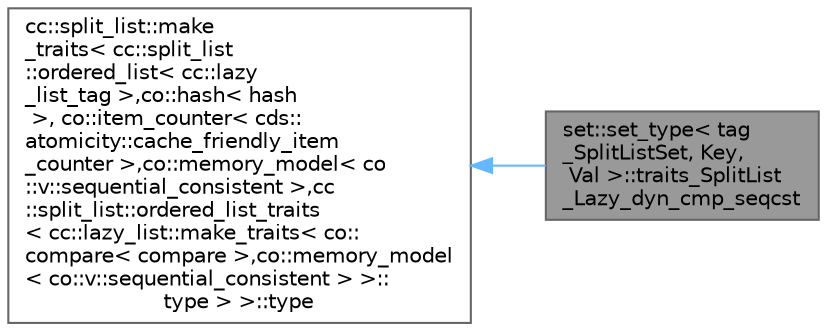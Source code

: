 digraph "set::set_type&lt; tag_SplitListSet, Key, Val &gt;::traits_SplitList_Lazy_dyn_cmp_seqcst"
{
 // LATEX_PDF_SIZE
  bgcolor="transparent";
  edge [fontname=Helvetica,fontsize=10,labelfontname=Helvetica,labelfontsize=10];
  node [fontname=Helvetica,fontsize=10,shape=box,height=0.2,width=0.4];
  rankdir="LR";
  Node1 [id="Node000001",label="set::set_type\< tag\l_SplitListSet, Key,\l Val \>::traits_SplitList\l_Lazy_dyn_cmp_seqcst",height=0.2,width=0.4,color="gray40", fillcolor="grey60", style="filled", fontcolor="black",tooltip=" "];
  Node2 -> Node1 [id="edge1_Node000001_Node000002",dir="back",color="steelblue1",style="solid",tooltip=" "];
  Node2 [id="Node000002",label="cc::split_list::make\l_traits\< cc::split_list\l::ordered_list\< cc::lazy\l_list_tag \>,co::hash\< hash\l \>, co::item_counter\< cds::\latomicity::cache_friendly_item\l_counter \>,co::memory_model\< co\l::v::sequential_consistent \>,cc\l::split_list::ordered_list_traits\l\< cc::lazy_list::make_traits\< co::\lcompare\< compare \>,co::memory_model\l\< co::v::sequential_consistent \> \>::\ltype \> \>::type",height=0.2,width=0.4,color="gray40", fillcolor="white", style="filled",tooltip=" "];
}
